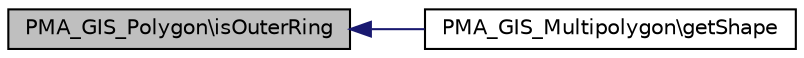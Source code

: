 digraph G
{
  edge [fontname="Helvetica",fontsize="10",labelfontname="Helvetica",labelfontsize="10"];
  node [fontname="Helvetica",fontsize="10",shape=record];
  rankdir="LR";
  Node1 [label="PMA_GIS_Polygon\\isOuterRing",height=0.2,width=0.4,color="black", fillcolor="grey75", style="filled" fontcolor="black"];
  Node1 -> Node2 [dir="back",color="midnightblue",fontsize="10",style="solid",fontname="Helvetica"];
  Node2 [label="PMA_GIS_Multipolygon\\getShape",height=0.2,width=0.4,color="black", fillcolor="white", style="filled",URL="$classPMA__GIS__Multipolygon.html#ae93f5d1f43879f770bd1b9a0896c78c2",tooltip="Generate the WKT for the data from ESRI shape files."];
}
